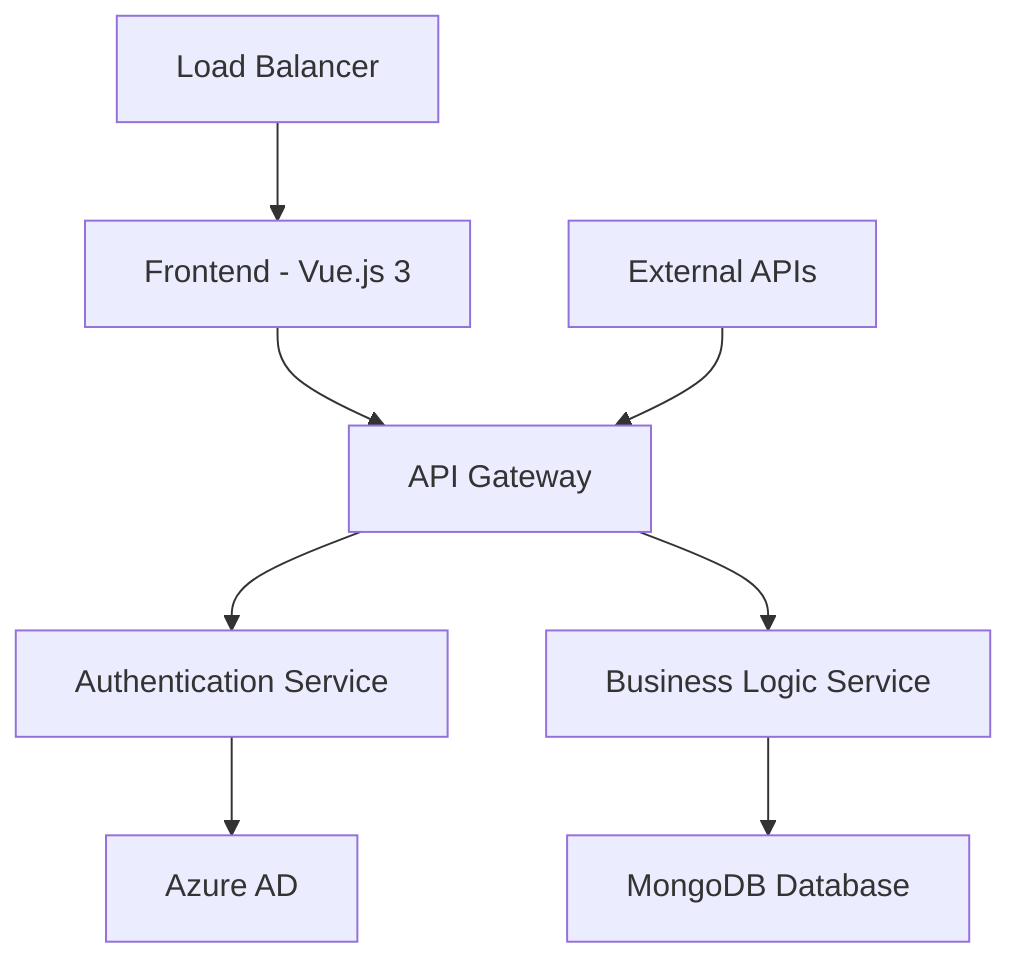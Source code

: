 graph TD
    A[Frontend - Vue.js 3] --> B[API Gateway]
    B --> C[Authentication Service]
    B --> D[Business Logic Service]
    C --> E[Azure AD]
    D --> F[MongoDB Database]
    G[Load Balancer] --> A
    H[External APIs] --> B